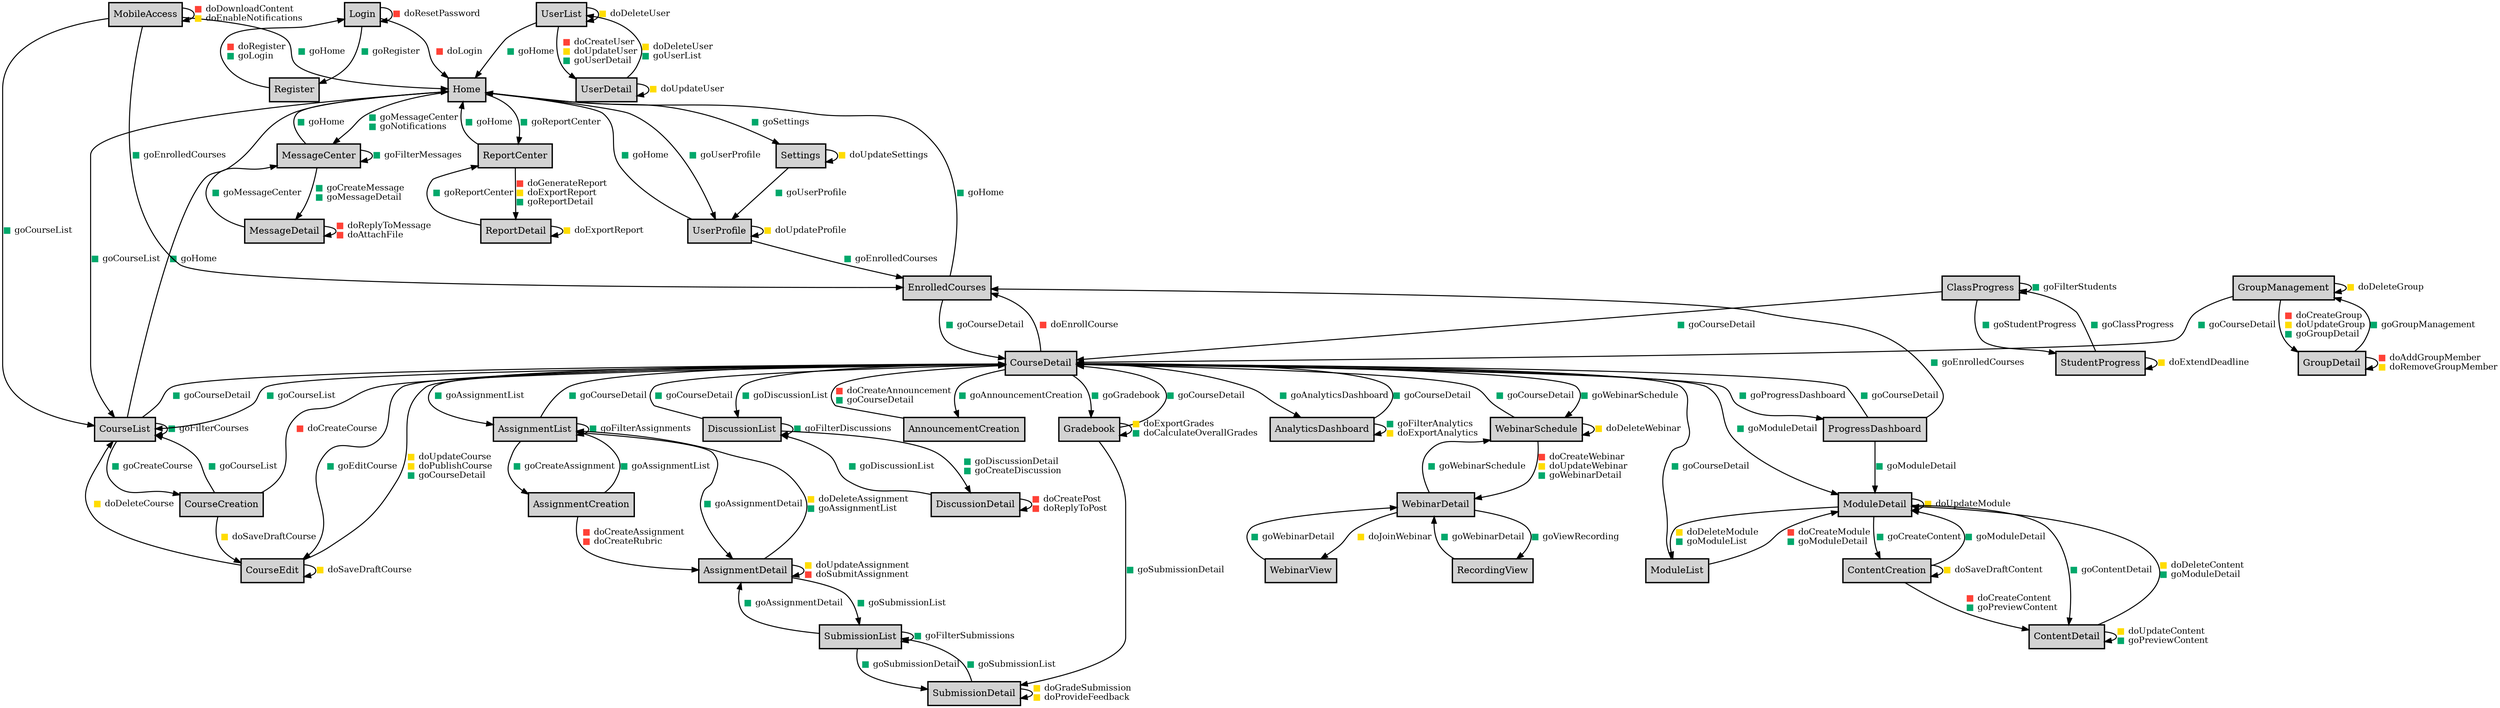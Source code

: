 digraph application_state_diagram {
  graph [
    labelloc="t";
    fontname="Helvetica"
  ];
  node [shape = box, style = "bold,filled" fillcolor="lightgray", margin="0.3,0.1"];

    Home [margin=0.1, label="Home", shape=box, URL="#Home" target="_parent"]
    Login [margin=0.1, label="Login", shape=box, URL="#Login" target="_parent"]
    Register [margin=0.1, label="Register", shape=box, URL="#Register" target="_parent"]
    UserProfile [margin=0.1, label="UserProfile", shape=box, URL="#UserProfile" target="_parent"]
    UserList [margin=0.1, label="UserList", shape=box, URL="#UserList" target="_parent"]
    UserDetail [margin=0.1, label="UserDetail", shape=box, URL="#UserDetail" target="_parent"]
    CourseList [margin=0.1, label="CourseList", shape=box, URL="#CourseList" target="_parent"]
    CourseDetail [margin=0.1, label="CourseDetail", shape=box, URL="#CourseDetail" target="_parent"]
    CourseCreation [margin=0.1, label="CourseCreation", shape=box, URL="#CourseCreation" target="_parent"]
    CourseEdit [margin=0.1, label="CourseEdit", shape=box, URL="#CourseEdit" target="_parent"]
    ModuleList [margin=0.1, label="ModuleList", shape=box, URL="#ModuleList" target="_parent"]
    ModuleDetail [margin=0.1, label="ModuleDetail", shape=box, URL="#ModuleDetail" target="_parent"]
    ContentCreation [margin=0.1, label="ContentCreation", shape=box, URL="#ContentCreation" target="_parent"]
    ContentDetail [margin=0.1, label="ContentDetail", shape=box, URL="#ContentDetail" target="_parent"]
    EnrolledCourses [margin=0.1, label="EnrolledCourses", shape=box, URL="#EnrolledCourses" target="_parent"]
    ProgressDashboard [margin=0.1, label="ProgressDashboard", shape=box, URL="#ProgressDashboard" target="_parent"]
    ClassProgress [margin=0.1, label="ClassProgress", shape=box, URL="#ClassProgress" target="_parent"]
    StudentProgress [margin=0.1, label="StudentProgress", shape=box, URL="#StudentProgress" target="_parent"]
    AssignmentList [margin=0.1, label="AssignmentList", shape=box, URL="#AssignmentList" target="_parent"]
    AssignmentCreation [margin=0.1, label="AssignmentCreation", shape=box, URL="#AssignmentCreation" target="_parent"]
    AssignmentDetail [margin=0.1, label="AssignmentDetail", shape=box, URL="#AssignmentDetail" target="_parent"]
    SubmissionList [margin=0.1, label="SubmissionList", shape=box, URL="#SubmissionList" target="_parent"]
    SubmissionDetail [margin=0.1, label="SubmissionDetail", shape=box, URL="#SubmissionDetail" target="_parent"]
    Gradebook [margin=0.1, label="Gradebook", shape=box, URL="#Gradebook" target="_parent"]
    DiscussionList [margin=0.1, label="DiscussionList", shape=box, URL="#DiscussionList" target="_parent"]
    DiscussionDetail [margin=0.1, label="DiscussionDetail", shape=box, URL="#DiscussionDetail" target="_parent"]
    AnnouncementCreation [margin=0.1, label="AnnouncementCreation", shape=box, URL="#AnnouncementCreation" target="_parent"]
    MessageCenter [margin=0.1, label="MessageCenter", shape=box, URL="#MessageCenter" target="_parent"]
    MessageDetail [margin=0.1, label="MessageDetail", shape=box, URL="#MessageDetail" target="_parent"]
    GroupManagement [margin=0.1, label="GroupManagement", shape=box, URL="#GroupManagement" target="_parent"]
    GroupDetail [margin=0.1, label="GroupDetail", shape=box, URL="#GroupDetail" target="_parent"]
    WebinarSchedule [margin=0.1, label="WebinarSchedule", shape=box, URL="#WebinarSchedule" target="_parent"]
    WebinarDetail [margin=0.1, label="WebinarDetail", shape=box, URL="#WebinarDetail" target="_parent"]
    AnalyticsDashboard [margin=0.1, label="AnalyticsDashboard", shape=box, URL="#AnalyticsDashboard" target="_parent"]
    ReportCenter [margin=0.1, label="ReportCenter", shape=box, URL="#ReportCenter" target="_parent"]
    ReportDetail [margin=0.1, label="ReportDetail", shape=box, URL="#ReportDetail" target="_parent"]
    Settings [margin=0.1, label="Settings", shape=box, URL="#Settings" target="_parent"]
    WebinarView [margin=0.1, label="WebinarView", shape=box, URL="#WebinarView" target="_parent"]
    RecordingView [margin=0.1, label="RecordingView", shape=box, URL="#RecordingView" target="_parent"]
    MobileAccess [margin=0.1, label="MobileAccess", shape=box, URL="#MobileAccess" target="_parent"]

    Home -> CourseList [label=<<table border="0" cellborder="0" cellspacing="0" cellpadding="0"><tr><td valign="middle" href="#goCourseList" tooltip="View Course List (safe)"><font color="#00A86B">■</font> goCourseList</td></tr></table>> URL="#goCourseList" target="_parent" fontsize=13 class="goCourseList" penwidth=1.5];
    Home -> UserProfile [label=<<table border="0" cellborder="0" cellspacing="0" cellpadding="0"><tr><td valign="middle" href="#goUserProfile" tooltip="View User Profile (safe)"><font color="#00A86B">■</font> goUserProfile</td></tr></table>> URL="#goUserProfile" target="_parent" fontsize=13 class="goUserProfile" penwidth=1.5];
    Home -> MessageCenter [label=<<table border="0" cellborder="0" cellspacing="0" cellpadding="0"><tr><td valign="middle" align="left" href="#goMessageCenter" tooltip="Go to Message Center (safe)"><font color="#00A86B">■</font> goMessageCenter</td></tr><tr><td valign="middle" align="left" href="#goNotifications" tooltip="View Notifications (safe)"><font color="#00A86B">■</font> goNotifications</td></tr></table>> URL="#goMessageCenter" target="_parent" fontsize=13 class="goMessageCenter" penwidth=1.5];
    Home -> Settings [label=<<table border="0" cellborder="0" cellspacing="0" cellpadding="0"><tr><td valign="middle" href="#goSettings" tooltip="Go to Settings Page (safe)"><font color="#00A86B">■</font> goSettings</td></tr></table>> URL="#goSettings" target="_parent" fontsize=13 class="goSettings" penwidth=1.5];
    Home -> ReportCenter [label=<<table border="0" cellborder="0" cellspacing="0" cellpadding="0"><tr><td valign="middle" href="#goReportCenter" tooltip="Go to Report Center (safe)"><font color="#00A86B">■</font> goReportCenter</td></tr></table>> URL="#goReportCenter" target="_parent" fontsize=13 class="goReportCenter" penwidth=1.5];
    Login -> Home [label=<<table border="0" cellborder="0" cellspacing="0" cellpadding="0"><tr><td valign="middle" href="#doLogin" tooltip="Login to System (unsafe)"><font color="#FF4136">■</font> doLogin</td></tr></table>> URL="#doLogin" target="_parent" fontsize=13 class="doLogin" penwidth=1.5];
    Login -> Register [label=<<table border="0" cellborder="0" cellspacing="0" cellpadding="0"><tr><td valign="middle" href="#goRegister" tooltip="Go to Registration Page (safe)"><font color="#00A86B">■</font> goRegister</td></tr></table>> URL="#goRegister" target="_parent" fontsize=13 class="goRegister" penwidth=1.5];
    Login -> Login [label=<<table border="0" cellborder="0" cellspacing="0" cellpadding="0"><tr><td valign="middle" href="#doResetPassword" tooltip="Reset Password (unsafe)"><font color="#FF4136">■</font> doResetPassword</td></tr></table>> URL="#doResetPassword" target="_parent" fontsize=13 class="doResetPassword" penwidth=1.5];
    Register -> Login [label=<<table border="0" cellborder="0" cellspacing="0" cellpadding="0"><tr><td valign="middle" align="left" href="#doRegister" tooltip="Register New User (unsafe)"><font color="#FF4136">■</font> doRegister</td></tr><tr><td valign="middle" align="left" href="#goLogin" tooltip="Go to Login Page (safe)"><font color="#00A86B">■</font> goLogin</td></tr></table>> URL="#doRegister" target="_parent" fontsize=13 class="doRegister" penwidth=1.5];
    UserProfile -> UserProfile [label=<<table border="0" cellborder="0" cellspacing="0" cellpadding="0"><tr><td valign="middle" href="#doUpdateProfile" tooltip="Update User Profile (idempotent)"><font color="#FFDC00">■</font> doUpdateProfile</td></tr></table>> URL="#doUpdateProfile" target="_parent" fontsize=13 class="doUpdateProfile" penwidth=1.5];
    UserProfile -> Home [label=<<table border="0" cellborder="0" cellspacing="0" cellpadding="0"><tr><td valign="middle" href="#goHome" tooltip="Go to Home Page (safe)"><font color="#00A86B">■</font> goHome</td></tr></table>> URL="#goHome" target="_parent" fontsize=13 class="goHome" penwidth=1.5];
    UserProfile -> EnrolledCourses [label=<<table border="0" cellborder="0" cellspacing="0" cellpadding="0"><tr><td valign="middle" href="#goEnrolledCourses" tooltip="View Enrolled Courses (safe)"><font color="#00A86B">■</font> goEnrolledCourses</td></tr></table>> URL="#goEnrolledCourses" target="_parent" fontsize=13 class="goEnrolledCourses" penwidth=1.5];
    UserList -> UserDetail [label=<<table border="0" cellborder="0" cellspacing="0" cellpadding="0"><tr><td valign="middle" align="left" href="#doCreateUser" tooltip="Create User (unsafe)"><font color="#FF4136">■</font> doCreateUser</td></tr><tr><td valign="middle" align="left" href="#doUpdateUser" tooltip="Update User (idempotent)"><font color="#FFDC00">■</font> doUpdateUser</td></tr><tr><td valign="middle" align="left" href="#goUserDetail" tooltip="View User Details (safe)"><font color="#00A86B">■</font> goUserDetail</td></tr></table>> URL="#doCreateUser" target="_parent" fontsize=13 class="doCreateUser" penwidth=1.5];
    UserList -> UserList [label=<<table border="0" cellborder="0" cellspacing="0" cellpadding="0"><tr><td valign="middle" href="#doDeleteUser" tooltip="Delete User (idempotent)"><font color="#FFDC00">■</font> doDeleteUser</td></tr></table>> URL="#doDeleteUser" target="_parent" fontsize=13 class="doDeleteUser" penwidth=1.5];
    UserList -> Home [label=<<table border="0" cellborder="0" cellspacing="0" cellpadding="0"><tr><td valign="middle" href="#goHome" tooltip="Go to Home Page (safe)"><font color="#00A86B">■</font> goHome</td></tr></table>> URL="#goHome" target="_parent" fontsize=13 class="goHome" penwidth=1.5];
    UserDetail -> UserDetail [label=<<table border="0" cellborder="0" cellspacing="0" cellpadding="0"><tr><td valign="middle" href="#doUpdateUser" tooltip="Update User (idempotent)"><font color="#FFDC00">■</font> doUpdateUser</td></tr></table>> URL="#doUpdateUser" target="_parent" fontsize=13 class="doUpdateUser" penwidth=1.5];
    UserDetail -> UserList [label=<<table border="0" cellborder="0" cellspacing="0" cellpadding="0"><tr><td valign="middle" align="left" href="#doDeleteUser" tooltip="Delete User (idempotent)"><font color="#FFDC00">■</font> doDeleteUser</td></tr><tr><td valign="middle" align="left" href="#goUserList" tooltip="View User List (safe)"><font color="#00A86B">■</font> goUserList</td></tr></table>> URL="#doDeleteUser" target="_parent" fontsize=13 class="doDeleteUser" penwidth=1.5];
    CourseList -> CourseList [label=<<table border="0" cellborder="0" cellspacing="0" cellpadding="0"><tr><td valign="middle" href="#goFilterCourses" tooltip="Filter Course List (safe)"><font color="#00A86B">■</font> goFilterCourses</td></tr></table>> URL="#goFilterCourses" target="_parent" fontsize=13 class="goFilterCourses" penwidth=1.5];
    CourseList -> CourseDetail [label=<<table border="0" cellborder="0" cellspacing="0" cellpadding="0"><tr><td valign="middle" href="#goCourseDetail" tooltip="View Course Details (safe)"><font color="#00A86B">■</font> goCourseDetail</td></tr></table>> URL="#goCourseDetail" target="_parent" fontsize=13 class="goCourseDetail" penwidth=1.5];
    CourseList -> CourseCreation [label=<<table border="0" cellborder="0" cellspacing="0" cellpadding="0"><tr><td valign="middle" href="#goCreateCourse" tooltip="Go to Course Creation (safe)"><font color="#00A86B">■</font> goCreateCourse</td></tr></table>> URL="#goCreateCourse" target="_parent" fontsize=13 class="goCreateCourse" penwidth=1.5];
    CourseList -> Home [label=<<table border="0" cellborder="0" cellspacing="0" cellpadding="0"><tr><td valign="middle" href="#goHome" tooltip="Go to Home Page (safe)"><font color="#00A86B">■</font> goHome</td></tr></table>> URL="#goHome" target="_parent" fontsize=13 class="goHome" penwidth=1.5];
    CourseDetail -> EnrolledCourses [label=<<table border="0" cellborder="0" cellspacing="0" cellpadding="0"><tr><td valign="middle" href="#doEnrollCourse" tooltip="Enroll in Course (unsafe)"><font color="#FF4136">■</font> doEnrollCourse</td></tr></table>> URL="#doEnrollCourse" target="_parent" fontsize=13 class="doEnrollCourse" penwidth=1.5];
    CourseDetail -> ModuleDetail [label=<<table border="0" cellborder="0" cellspacing="0" cellpadding="0"><tr><td valign="middle" href="#goModuleDetail" tooltip="View Module Details (safe)"><font color="#00A86B">■</font> goModuleDetail</td></tr></table>> URL="#goModuleDetail" target="_parent" fontsize=13 class="goModuleDetail" penwidth=1.5];
    CourseDetail -> AssignmentList [label=<<table border="0" cellborder="0" cellspacing="0" cellpadding="0"><tr><td valign="middle" href="#goAssignmentList" tooltip="View Assignment List (safe)"><font color="#00A86B">■</font> goAssignmentList</td></tr></table>> URL="#goAssignmentList" target="_parent" fontsize=13 class="goAssignmentList" penwidth=1.5];
    CourseDetail -> DiscussionList [label=<<table border="0" cellborder="0" cellspacing="0" cellpadding="0"><tr><td valign="middle" href="#goDiscussionList" tooltip="View Discussion List (safe)"><font color="#00A86B">■</font> goDiscussionList</td></tr></table>> URL="#goDiscussionList" target="_parent" fontsize=13 class="goDiscussionList" penwidth=1.5];
    CourseDetail -> CourseEdit [label=<<table border="0" cellborder="0" cellspacing="0" cellpadding="0"><tr><td valign="middle" href="#goEditCourse" tooltip="Go to Course Edit (safe)"><font color="#00A86B">■</font> goEditCourse</td></tr></table>> URL="#goEditCourse" target="_parent" fontsize=13 class="goEditCourse" penwidth=1.5];
    CourseDetail -> CourseList [label=<<table border="0" cellborder="0" cellspacing="0" cellpadding="0"><tr><td valign="middle" href="#goCourseList" tooltip="View Course List (safe)"><font color="#00A86B">■</font> goCourseList</td></tr></table>> URL="#goCourseList" target="_parent" fontsize=13 class="goCourseList" penwidth=1.5];
    CourseDetail -> ProgressDashboard [label=<<table border="0" cellborder="0" cellspacing="0" cellpadding="0"><tr><td valign="middle" href="#goProgressDashboard" tooltip="Go to Progress Dashboard (safe)"><font color="#00A86B">■</font> goProgressDashboard</td></tr></table>> URL="#goProgressDashboard" target="_parent" fontsize=13 class="goProgressDashboard" penwidth=1.5];
    CourseDetail -> WebinarSchedule [label=<<table border="0" cellborder="0" cellspacing="0" cellpadding="0"><tr><td valign="middle" href="#goWebinarSchedule" tooltip="View Webinar Schedule (safe)"><font color="#00A86B">■</font> goWebinarSchedule</td></tr></table>> URL="#goWebinarSchedule" target="_parent" fontsize=13 class="goWebinarSchedule" penwidth=1.5];
    CourseDetail -> AnalyticsDashboard [label=<<table border="0" cellborder="0" cellspacing="0" cellpadding="0"><tr><td valign="middle" href="#goAnalyticsDashboard" tooltip="Go to Analytics Dashboard (safe)"><font color="#00A86B">■</font> goAnalyticsDashboard</td></tr></table>> URL="#goAnalyticsDashboard" target="_parent" fontsize=13 class="goAnalyticsDashboard" penwidth=1.5];
    CourseDetail -> AnnouncementCreation [label=<<table border="0" cellborder="0" cellspacing="0" cellpadding="0"><tr><td valign="middle" href="#goAnnouncementCreation" tooltip="Go to Announcement Creation (safe)"><font color="#00A86B">■</font> goAnnouncementCreation</td></tr></table>> URL="#goAnnouncementCreation" target="_parent" fontsize=13 class="goAnnouncementCreation" penwidth=1.5];
    CourseDetail -> Gradebook [label=<<table border="0" cellborder="0" cellspacing="0" cellpadding="0"><tr><td valign="middle" href="#goGradebook" tooltip="Go to Gradebook (safe)"><font color="#00A86B">■</font> goGradebook</td></tr></table>> URL="#goGradebook" target="_parent" fontsize=13 class="goGradebook" penwidth=1.5];
    CourseCreation -> CourseDetail [label=<<table border="0" cellborder="0" cellspacing="0" cellpadding="0"><tr><td valign="middle" href="#doCreateCourse" tooltip="Create New Course (unsafe)"><font color="#FF4136">■</font> doCreateCourse</td></tr></table>> URL="#doCreateCourse" target="_parent" fontsize=13 class="doCreateCourse" penwidth=1.5];
    CourseCreation -> CourseEdit [label=<<table border="0" cellborder="0" cellspacing="0" cellpadding="0"><tr><td valign="middle" href="#doSaveDraftCourse" tooltip="Save Course as Draft (idempotent)"><font color="#FFDC00">■</font> doSaveDraftCourse</td></tr></table>> URL="#doSaveDraftCourse" target="_parent" fontsize=13 class="doSaveDraftCourse" penwidth=1.5];
    CourseCreation -> CourseList [label=<<table border="0" cellborder="0" cellspacing="0" cellpadding="0"><tr><td valign="middle" href="#goCourseList" tooltip="View Course List (safe)"><font color="#00A86B">■</font> goCourseList</td></tr></table>> URL="#goCourseList" target="_parent" fontsize=13 class="goCourseList" penwidth=1.5];
    CourseEdit -> CourseDetail [label=<<table border="0" cellborder="0" cellspacing="0" cellpadding="0"><tr><td valign="middle" align="left" href="#doUpdateCourse" tooltip="Update Course (idempotent)"><font color="#FFDC00">■</font> doUpdateCourse</td></tr><tr><td valign="middle" align="left" href="#doPublishCourse" tooltip="Publish Course (idempotent)"><font color="#FFDC00">■</font> doPublishCourse</td></tr><tr><td valign="middle" align="left" href="#goCourseDetail" tooltip="View Course Details (safe)"><font color="#00A86B">■</font> goCourseDetail</td></tr></table>> URL="#doUpdateCourse" target="_parent" fontsize=13 class="doUpdateCourse" penwidth=1.5];
    CourseEdit -> CourseList [label=<<table border="0" cellborder="0" cellspacing="0" cellpadding="0"><tr><td valign="middle" href="#doDeleteCourse" tooltip="Delete Course (idempotent)"><font color="#FFDC00">■</font> doDeleteCourse</td></tr></table>> URL="#doDeleteCourse" target="_parent" fontsize=13 class="doDeleteCourse" penwidth=1.5];
    CourseEdit -> CourseEdit [label=<<table border="0" cellborder="0" cellspacing="0" cellpadding="0"><tr><td valign="middle" href="#doSaveDraftCourse" tooltip="Save Course as Draft (idempotent)"><font color="#FFDC00">■</font> doSaveDraftCourse</td></tr></table>> URL="#doSaveDraftCourse" target="_parent" fontsize=13 class="doSaveDraftCourse" penwidth=1.5];
    ModuleList -> ModuleDetail [label=<<table border="0" cellborder="0" cellspacing="0" cellpadding="0"><tr><td valign="middle" align="left" href="#doCreateModule" tooltip="Create Course Module (unsafe)"><font color="#FF4136">■</font> doCreateModule</td></tr><tr><td valign="middle" align="left" href="#goModuleDetail" tooltip="View Module Details (safe)"><font color="#00A86B">■</font> goModuleDetail</td></tr></table>> URL="#doCreateModule" target="_parent" fontsize=13 class="doCreateModule" penwidth=1.5];
    ModuleList -> CourseDetail [label=<<table border="0" cellborder="0" cellspacing="0" cellpadding="0"><tr><td valign="middle" href="#goCourseDetail" tooltip="View Course Details (safe)"><font color="#00A86B">■</font> goCourseDetail</td></tr></table>> URL="#goCourseDetail" target="_parent" fontsize=13 class="goCourseDetail" penwidth=1.5];
    ModuleDetail -> ModuleDetail [label=<<table border="0" cellborder="0" cellspacing="0" cellpadding="0"><tr><td valign="middle" href="#doUpdateModule" tooltip="Update Module (idempotent)"><font color="#FFDC00">■</font> doUpdateModule</td></tr></table>> URL="#doUpdateModule" target="_parent" fontsize=13 class="doUpdateModule" penwidth=1.5];
    ModuleDetail -> ModuleList [label=<<table border="0" cellborder="0" cellspacing="0" cellpadding="0"><tr><td valign="middle" align="left" href="#doDeleteModule" tooltip="Delete Module (idempotent)"><font color="#FFDC00">■</font> doDeleteModule</td></tr><tr><td valign="middle" align="left" href="#goModuleList" tooltip="View Module List (safe)"><font color="#00A86B">■</font> goModuleList</td></tr></table>> URL="#doDeleteModule" target="_parent" fontsize=13 class="doDeleteModule" penwidth=1.5];
    ModuleDetail -> ContentDetail [label=<<table border="0" cellborder="0" cellspacing="0" cellpadding="0"><tr><td valign="middle" href="#goContentDetail" tooltip="View Content Details (safe)"><font color="#00A86B">■</font> goContentDetail</td></tr></table>> URL="#goContentDetail" target="_parent" fontsize=13 class="goContentDetail" penwidth=1.5];
    ModuleDetail -> ContentCreation [label=<<table border="0" cellborder="0" cellspacing="0" cellpadding="0"><tr><td valign="middle" href="#goCreateContent" tooltip="Go to Content Creation (safe)"><font color="#00A86B">■</font> goCreateContent</td></tr></table>> URL="#goCreateContent" target="_parent" fontsize=13 class="goCreateContent" penwidth=1.5];
    ContentCreation -> ContentDetail [label=<<table border="0" cellborder="0" cellspacing="0" cellpadding="0"><tr><td valign="middle" align="left" href="#doCreateContent" tooltip="Create Content (unsafe)"><font color="#FF4136">■</font> doCreateContent</td></tr><tr><td valign="middle" align="left" href="#goPreviewContent" tooltip="Preview Content (safe)"><font color="#00A86B">■</font> goPreviewContent</td></tr></table>> URL="#doCreateContent" target="_parent" fontsize=13 class="doCreateContent" penwidth=1.5];
    ContentCreation -> ContentCreation [label=<<table border="0" cellborder="0" cellspacing="0" cellpadding="0"><tr><td valign="middle" href="#doSaveDraftContent" tooltip="Save Content as Draft (idempotent)"><font color="#FFDC00">■</font> doSaveDraftContent</td></tr></table>> URL="#doSaveDraftContent" target="_parent" fontsize=13 class="doSaveDraftContent" penwidth=1.5];
    ContentCreation -> ModuleDetail [label=<<table border="0" cellborder="0" cellspacing="0" cellpadding="0"><tr><td valign="middle" href="#goModuleDetail" tooltip="View Module Details (safe)"><font color="#00A86B">■</font> goModuleDetail</td></tr></table>> URL="#goModuleDetail" target="_parent" fontsize=13 class="goModuleDetail" penwidth=1.5];
    ContentDetail -> ContentDetail [label=<<table border="0" cellborder="0" cellspacing="0" cellpadding="0"><tr><td valign="middle" align="left" href="#doUpdateContent" tooltip="Update Content (idempotent)"><font color="#FFDC00">■</font> doUpdateContent</td></tr><tr><td valign="middle" align="left" href="#goPreviewContent" tooltip="Preview Content (safe)"><font color="#00A86B">■</font> goPreviewContent</td></tr></table>> URL="#doUpdateContent" target="_parent" fontsize=13 class="doUpdateContent" penwidth=1.5];
    ContentDetail -> ModuleDetail [label=<<table border="0" cellborder="0" cellspacing="0" cellpadding="0"><tr><td valign="middle" align="left" href="#doDeleteContent" tooltip="Delete Content (idempotent)"><font color="#FFDC00">■</font> doDeleteContent</td></tr><tr><td valign="middle" align="left" href="#goModuleDetail" tooltip="View Module Details (safe)"><font color="#00A86B">■</font> goModuleDetail</td></tr></table>> URL="#doDeleteContent" target="_parent" fontsize=13 class="doDeleteContent" penwidth=1.5];
    EnrolledCourses -> CourseDetail [label=<<table border="0" cellborder="0" cellspacing="0" cellpadding="0"><tr><td valign="middle" href="#goCourseDetail" tooltip="View Course Details (safe)"><font color="#00A86B">■</font> goCourseDetail</td></tr></table>> URL="#goCourseDetail" target="_parent" fontsize=13 class="goCourseDetail" penwidth=1.5];
    EnrolledCourses -> Home [label=<<table border="0" cellborder="0" cellspacing="0" cellpadding="0"><tr><td valign="middle" href="#goHome" tooltip="Go to Home Page (safe)"><font color="#00A86B">■</font> goHome</td></tr></table>> URL="#goHome" target="_parent" fontsize=13 class="goHome" penwidth=1.5];
    ProgressDashboard -> CourseDetail [label=<<table border="0" cellborder="0" cellspacing="0" cellpadding="0"><tr><td valign="middle" href="#goCourseDetail" tooltip="View Course Details (safe)"><font color="#00A86B">■</font> goCourseDetail</td></tr></table>> URL="#goCourseDetail" target="_parent" fontsize=13 class="goCourseDetail" penwidth=1.5];
    ProgressDashboard -> ModuleDetail [label=<<table border="0" cellborder="0" cellspacing="0" cellpadding="0"><tr><td valign="middle" href="#goModuleDetail" tooltip="View Module Details (safe)"><font color="#00A86B">■</font> goModuleDetail</td></tr></table>> URL="#goModuleDetail" target="_parent" fontsize=13 class="goModuleDetail" penwidth=1.5];
    ProgressDashboard -> EnrolledCourses [label=<<table border="0" cellborder="0" cellspacing="0" cellpadding="0"><tr><td valign="middle" href="#goEnrolledCourses" tooltip="View Enrolled Courses (safe)"><font color="#00A86B">■</font> goEnrolledCourses</td></tr></table>> URL="#goEnrolledCourses" target="_parent" fontsize=13 class="goEnrolledCourses" penwidth=1.5];
    ClassProgress -> ClassProgress [label=<<table border="0" cellborder="0" cellspacing="0" cellpadding="0"><tr><td valign="middle" href="#goFilterStudents" tooltip="Filter Student List (safe)"><font color="#00A86B">■</font> goFilterStudents</td></tr></table>> URL="#goFilterStudents" target="_parent" fontsize=13 class="goFilterStudents" penwidth=1.5];
    ClassProgress -> StudentProgress [label=<<table border="0" cellborder="0" cellspacing="0" cellpadding="0"><tr><td valign="middle" href="#goStudentProgress" tooltip="View Student Progress (safe)"><font color="#00A86B">■</font> goStudentProgress</td></tr></table>> URL="#goStudentProgress" target="_parent" fontsize=13 class="goStudentProgress" penwidth=1.5];
    ClassProgress -> CourseDetail [label=<<table border="0" cellborder="0" cellspacing="0" cellpadding="0"><tr><td valign="middle" href="#goCourseDetail" tooltip="View Course Details (safe)"><font color="#00A86B">■</font> goCourseDetail</td></tr></table>> URL="#goCourseDetail" target="_parent" fontsize=13 class="goCourseDetail" penwidth=1.5];
    StudentProgress -> StudentProgress [label=<<table border="0" cellborder="0" cellspacing="0" cellpadding="0"><tr><td valign="middle" href="#doExtendDeadline" tooltip="Extend Deadline (idempotent)"><font color="#FFDC00">■</font> doExtendDeadline</td></tr></table>> URL="#doExtendDeadline" target="_parent" fontsize=13 class="doExtendDeadline" penwidth=1.5];
    StudentProgress -> ClassProgress [label=<<table border="0" cellborder="0" cellspacing="0" cellpadding="0"><tr><td valign="middle" href="#goClassProgress" tooltip="View Class Progress (safe)"><font color="#00A86B">■</font> goClassProgress</td></tr></table>> URL="#goClassProgress" target="_parent" fontsize=13 class="goClassProgress" penwidth=1.5];
    AssignmentList -> AssignmentList [label=<<table border="0" cellborder="0" cellspacing="0" cellpadding="0"><tr><td valign="middle" href="#goFilterAssignments" tooltip="Filter Assignment List (safe)"><font color="#00A86B">■</font> goFilterAssignments</td></tr></table>> URL="#goFilterAssignments" target="_parent" fontsize=13 class="goFilterAssignments" penwidth=1.5];
    AssignmentList -> AssignmentDetail [label=<<table border="0" cellborder="0" cellspacing="0" cellpadding="0"><tr><td valign="middle" href="#goAssignmentDetail" tooltip="View Assignment Details (safe)"><font color="#00A86B">■</font> goAssignmentDetail</td></tr></table>> URL="#goAssignmentDetail" target="_parent" fontsize=13 class="goAssignmentDetail" penwidth=1.5];
    AssignmentList -> AssignmentCreation [label=<<table border="0" cellborder="0" cellspacing="0" cellpadding="0"><tr><td valign="middle" href="#goCreateAssignment" tooltip="Go to Assignment Creation (safe)"><font color="#00A86B">■</font> goCreateAssignment</td></tr></table>> URL="#goCreateAssignment" target="_parent" fontsize=13 class="goCreateAssignment" penwidth=1.5];
    AssignmentList -> CourseDetail [label=<<table border="0" cellborder="0" cellspacing="0" cellpadding="0"><tr><td valign="middle" href="#goCourseDetail" tooltip="View Course Details (safe)"><font color="#00A86B">■</font> goCourseDetail</td></tr></table>> URL="#goCourseDetail" target="_parent" fontsize=13 class="goCourseDetail" penwidth=1.5];
    AssignmentCreation -> AssignmentDetail [label=<<table border="0" cellborder="0" cellspacing="0" cellpadding="0"><tr><td valign="middle" align="left" href="#doCreateAssignment" tooltip="Create Assignment (unsafe)"><font color="#FF4136">■</font> doCreateAssignment</td></tr><tr><td valign="middle" align="left" href="#doCreateRubric" tooltip="Create Grading Rubric (unsafe)"><font color="#FF4136">■</font> doCreateRubric</td></tr></table>> URL="#doCreateAssignment" target="_parent" fontsize=13 class="doCreateAssignment" penwidth=1.5];
    AssignmentCreation -> AssignmentList [label=<<table border="0" cellborder="0" cellspacing="0" cellpadding="0"><tr><td valign="middle" href="#goAssignmentList" tooltip="View Assignment List (safe)"><font color="#00A86B">■</font> goAssignmentList</td></tr></table>> URL="#goAssignmentList" target="_parent" fontsize=13 class="goAssignmentList" penwidth=1.5];
    AssignmentDetail -> AssignmentDetail [label=<<table border="0" cellborder="0" cellspacing="0" cellpadding="0"><tr><td valign="middle" align="left" href="#doUpdateAssignment" tooltip="Update Assignment (idempotent)"><font color="#FFDC00">■</font> doUpdateAssignment</td></tr><tr><td valign="middle" align="left" href="#doSubmitAssignment" tooltip="Submit Assignment (unsafe)"><font color="#FF4136">■</font> doSubmitAssignment</td></tr></table>> URL="#doUpdateAssignment" target="_parent" fontsize=13 class="doUpdateAssignment" penwidth=1.5];
    AssignmentDetail -> AssignmentList [label=<<table border="0" cellborder="0" cellspacing="0" cellpadding="0"><tr><td valign="middle" align="left" href="#doDeleteAssignment" tooltip="Delete Assignment (idempotent)"><font color="#FFDC00">■</font> doDeleteAssignment</td></tr><tr><td valign="middle" align="left" href="#goAssignmentList" tooltip="View Assignment List (safe)"><font color="#00A86B">■</font> goAssignmentList</td></tr></table>> URL="#doDeleteAssignment" target="_parent" fontsize=13 class="doDeleteAssignment" penwidth=1.5];
    AssignmentDetail -> SubmissionList [label=<<table border="0" cellborder="0" cellspacing="0" cellpadding="0"><tr><td valign="middle" href="#goSubmissionList" tooltip="View Submission List (safe)"><font color="#00A86B">■</font> goSubmissionList</td></tr></table>> URL="#goSubmissionList" target="_parent" fontsize=13 class="goSubmissionList" penwidth=1.5];
    SubmissionList -> SubmissionList [label=<<table border="0" cellborder="0" cellspacing="0" cellpadding="0"><tr><td valign="middle" href="#goFilterSubmissions" tooltip="Filter Submission List (safe)"><font color="#00A86B">■</font> goFilterSubmissions</td></tr></table>> URL="#goFilterSubmissions" target="_parent" fontsize=13 class="goFilterSubmissions" penwidth=1.5];
    SubmissionList -> SubmissionDetail [label=<<table border="0" cellborder="0" cellspacing="0" cellpadding="0"><tr><td valign="middle" href="#goSubmissionDetail" tooltip="View Submission Details (safe)"><font color="#00A86B">■</font> goSubmissionDetail</td></tr></table>> URL="#goSubmissionDetail" target="_parent" fontsize=13 class="goSubmissionDetail" penwidth=1.5];
    SubmissionList -> AssignmentDetail [label=<<table border="0" cellborder="0" cellspacing="0" cellpadding="0"><tr><td valign="middle" href="#goAssignmentDetail" tooltip="View Assignment Details (safe)"><font color="#00A86B">■</font> goAssignmentDetail</td></tr></table>> URL="#goAssignmentDetail" target="_parent" fontsize=13 class="goAssignmentDetail" penwidth=1.5];
    SubmissionDetail -> SubmissionDetail [label=<<table border="0" cellborder="0" cellspacing="0" cellpadding="0"><tr><td valign="middle" align="left" href="#doGradeSubmission" tooltip="Grade Submission (idempotent)"><font color="#FFDC00">■</font> doGradeSubmission</td></tr><tr><td valign="middle" align="left" href="#doProvideFeedback" tooltip="Provide Feedback (idempotent)"><font color="#FFDC00">■</font> doProvideFeedback</td></tr></table>> URL="#doGradeSubmission" target="_parent" fontsize=13 class="doGradeSubmission" penwidth=1.5];
    SubmissionDetail -> SubmissionList [label=<<table border="0" cellborder="0" cellspacing="0" cellpadding="0"><tr><td valign="middle" href="#goSubmissionList" tooltip="View Submission List (safe)"><font color="#00A86B">■</font> goSubmissionList</td></tr></table>> URL="#goSubmissionList" target="_parent" fontsize=13 class="goSubmissionList" penwidth=1.5];
    Gradebook -> Gradebook [label=<<table border="0" cellborder="0" cellspacing="0" cellpadding="0"><tr><td valign="middle" align="left" href="#doExportGrades" tooltip="Export Grades (idempotent)"><font color="#FFDC00">■</font> doExportGrades</td></tr><tr><td valign="middle" align="left" href="#doCalculateOverallGrades" tooltip="Calculate Overall Grades (safe)"><font color="#00A86B">■</font> doCalculateOverallGrades</td></tr></table>> URL="#doExportGrades" target="_parent" fontsize=13 class="doExportGrades" penwidth=1.5];
    Gradebook -> SubmissionDetail [label=<<table border="0" cellborder="0" cellspacing="0" cellpadding="0"><tr><td valign="middle" href="#goSubmissionDetail" tooltip="View Submission Details (safe)"><font color="#00A86B">■</font> goSubmissionDetail</td></tr></table>> URL="#goSubmissionDetail" target="_parent" fontsize=13 class="goSubmissionDetail" penwidth=1.5];
    Gradebook -> CourseDetail [label=<<table border="0" cellborder="0" cellspacing="0" cellpadding="0"><tr><td valign="middle" href="#goCourseDetail" tooltip="View Course Details (safe)"><font color="#00A86B">■</font> goCourseDetail</td></tr></table>> URL="#goCourseDetail" target="_parent" fontsize=13 class="goCourseDetail" penwidth=1.5];
    DiscussionList -> DiscussionList [label=<<table border="0" cellborder="0" cellspacing="0" cellpadding="0"><tr><td valign="middle" href="#goFilterDiscussions" tooltip="Filter Discussion List (safe)"><font color="#00A86B">■</font> goFilterDiscussions</td></tr></table>> URL="#goFilterDiscussions" target="_parent" fontsize=13 class="goFilterDiscussions" penwidth=1.5];
    DiscussionList -> DiscussionDetail [label=<<table border="0" cellborder="0" cellspacing="0" cellpadding="0"><tr><td valign="middle" align="left" href="#goDiscussionDetail" tooltip="View Discussion Details (safe)"><font color="#00A86B">■</font> goDiscussionDetail</td></tr><tr><td valign="middle" align="left" href="#goCreateDiscussion" tooltip="Go to Discussion Creation (safe)"><font color="#00A86B">■</font> goCreateDiscussion</td></tr></table>> URL="#goDiscussionDetail" target="_parent" fontsize=13 class="goDiscussionDetail" penwidth=1.5];
    DiscussionList -> CourseDetail [label=<<table border="0" cellborder="0" cellspacing="0" cellpadding="0"><tr><td valign="middle" href="#goCourseDetail" tooltip="View Course Details (safe)"><font color="#00A86B">■</font> goCourseDetail</td></tr></table>> URL="#goCourseDetail" target="_parent" fontsize=13 class="goCourseDetail" penwidth=1.5];
    DiscussionDetail -> DiscussionDetail [label=<<table border="0" cellborder="0" cellspacing="0" cellpadding="0"><tr><td valign="middle" align="left" href="#doCreatePost" tooltip="Create Discussion Post (unsafe)"><font color="#FF4136">■</font> doCreatePost</td></tr><tr><td valign="middle" align="left" href="#doReplyToPost" tooltip="Reply to Post (unsafe)"><font color="#FF4136">■</font> doReplyToPost</td></tr></table>> URL="#doCreatePost" target="_parent" fontsize=13 class="doCreatePost" penwidth=1.5];
    DiscussionDetail -> DiscussionList [label=<<table border="0" cellborder="0" cellspacing="0" cellpadding="0"><tr><td valign="middle" href="#goDiscussionList" tooltip="View Discussion List (safe)"><font color="#00A86B">■</font> goDiscussionList</td></tr></table>> URL="#goDiscussionList" target="_parent" fontsize=13 class="goDiscussionList" penwidth=1.5];
    AnnouncementCreation -> CourseDetail [label=<<table border="0" cellborder="0" cellspacing="0" cellpadding="0"><tr><td valign="middle" align="left" href="#doCreateAnnouncement" tooltip="Create Announcement (unsafe)"><font color="#FF4136">■</font> doCreateAnnouncement</td></tr><tr><td valign="middle" align="left" href="#goCourseDetail" tooltip="View Course Details (safe)"><font color="#00A86B">■</font> goCourseDetail</td></tr></table>> URL="#doCreateAnnouncement" target="_parent" fontsize=13 class="doCreateAnnouncement" penwidth=1.5];
    MessageCenter -> MessageCenter [label=<<table border="0" cellborder="0" cellspacing="0" cellpadding="0"><tr><td valign="middle" href="#goFilterMessages" tooltip="Filter Messages (safe)"><font color="#00A86B">■</font> goFilterMessages</td></tr></table>> URL="#goFilterMessages" target="_parent" fontsize=13 class="goFilterMessages" penwidth=1.5];
    MessageCenter -> MessageDetail [label=<<table border="0" cellborder="0" cellspacing="0" cellpadding="0"><tr><td valign="middle" align="left" href="#goCreateMessage" tooltip="Go to Create Message (safe)"><font color="#00A86B">■</font> goCreateMessage</td></tr><tr><td valign="middle" align="left" href="#goMessageDetail" tooltip="View Message Details (safe)"><font color="#00A86B">■</font> goMessageDetail</td></tr></table>> URL="#goCreateMessage" target="_parent" fontsize=13 class="goCreateMessage" penwidth=1.5];
    MessageCenter -> Home [label=<<table border="0" cellborder="0" cellspacing="0" cellpadding="0"><tr><td valign="middle" href="#goHome" tooltip="Go to Home Page (safe)"><font color="#00A86B">■</font> goHome</td></tr></table>> URL="#goHome" target="_parent" fontsize=13 class="goHome" penwidth=1.5];
    MessageDetail -> MessageDetail [label=<<table border="0" cellborder="0" cellspacing="0" cellpadding="0"><tr><td valign="middle" align="left" href="#doReplyToMessage" tooltip="Reply to Message (unsafe)"><font color="#FF4136">■</font> doReplyToMessage</td></tr><tr><td valign="middle" align="left" href="#doAttachFile" tooltip="Attach File to Message (unsafe)"><font color="#FF4136">■</font> doAttachFile</td></tr></table>> URL="#doReplyToMessage" target="_parent" fontsize=13 class="doReplyToMessage" penwidth=1.5];
    MessageDetail -> MessageCenter [label=<<table border="0" cellborder="0" cellspacing="0" cellpadding="0"><tr><td valign="middle" href="#goMessageCenter" tooltip="Go to Message Center (safe)"><font color="#00A86B">■</font> goMessageCenter</td></tr></table>> URL="#goMessageCenter" target="_parent" fontsize=13 class="goMessageCenter" penwidth=1.5];
    GroupManagement -> GroupDetail [label=<<table border="0" cellborder="0" cellspacing="0" cellpadding="0"><tr><td valign="middle" align="left" href="#doCreateGroup" tooltip="Create Student Group (unsafe)"><font color="#FF4136">■</font> doCreateGroup</td></tr><tr><td valign="middle" align="left" href="#doUpdateGroup" tooltip="Update Group (idempotent)"><font color="#FFDC00">■</font> doUpdateGroup</td></tr><tr><td valign="middle" align="left" href="#goGroupDetail" tooltip="View Group Details (safe)"><font color="#00A86B">■</font> goGroupDetail</td></tr></table>> URL="#doCreateGroup" target="_parent" fontsize=13 class="doCreateGroup" penwidth=1.5];
    GroupManagement -> GroupManagement [label=<<table border="0" cellborder="0" cellspacing="0" cellpadding="0"><tr><td valign="middle" href="#doDeleteGroup" tooltip="Delete Group (idempotent)"><font color="#FFDC00">■</font> doDeleteGroup</td></tr></table>> URL="#doDeleteGroup" target="_parent" fontsize=13 class="doDeleteGroup" penwidth=1.5];
    GroupManagement -> CourseDetail [label=<<table border="0" cellborder="0" cellspacing="0" cellpadding="0"><tr><td valign="middle" href="#goCourseDetail" tooltip="View Course Details (safe)"><font color="#00A86B">■</font> goCourseDetail</td></tr></table>> URL="#goCourseDetail" target="_parent" fontsize=13 class="goCourseDetail" penwidth=1.5];
    GroupDetail -> GroupDetail [label=<<table border="0" cellborder="0" cellspacing="0" cellpadding="0"><tr><td valign="middle" align="left" href="#doAddGroupMember" tooltip="Add Group Member (unsafe)"><font color="#FF4136">■</font> doAddGroupMember</td></tr><tr><td valign="middle" align="left" href="#doRemoveGroupMember" tooltip="Remove Group Member (idempotent)"><font color="#FFDC00">■</font> doRemoveGroupMember</td></tr></table>> URL="#doAddGroupMember" target="_parent" fontsize=13 class="doAddGroupMember" penwidth=1.5];
    GroupDetail -> GroupManagement [label=<<table border="0" cellborder="0" cellspacing="0" cellpadding="0"><tr><td valign="middle" href="#goGroupManagement" tooltip="Go to Group Management (safe)"><font color="#00A86B">■</font> goGroupManagement</td></tr></table>> URL="#goGroupManagement" target="_parent" fontsize=13 class="goGroupManagement" penwidth=1.5];
    WebinarSchedule -> WebinarDetail [label=<<table border="0" cellborder="0" cellspacing="0" cellpadding="0"><tr><td valign="middle" align="left" href="#doCreateWebinar" tooltip="Create Webinar (unsafe)"><font color="#FF4136">■</font> doCreateWebinar</td></tr><tr><td valign="middle" align="left" href="#doUpdateWebinar" tooltip="Update Webinar (idempotent)"><font color="#FFDC00">■</font> doUpdateWebinar</td></tr><tr><td valign="middle" align="left" href="#goWebinarDetail" tooltip="View Webinar Details (safe)"><font color="#00A86B">■</font> goWebinarDetail</td></tr></table>> URL="#doCreateWebinar" target="_parent" fontsize=13 class="doCreateWebinar" penwidth=1.5];
    WebinarSchedule -> WebinarSchedule [label=<<table border="0" cellborder="0" cellspacing="0" cellpadding="0"><tr><td valign="middle" href="#doDeleteWebinar" tooltip="Delete Webinar (idempotent)"><font color="#FFDC00">■</font> doDeleteWebinar</td></tr></table>> URL="#doDeleteWebinar" target="_parent" fontsize=13 class="doDeleteWebinar" penwidth=1.5];
    WebinarSchedule -> CourseDetail [label=<<table border="0" cellborder="0" cellspacing="0" cellpadding="0"><tr><td valign="middle" href="#goCourseDetail" tooltip="View Course Details (safe)"><font color="#00A86B">■</font> goCourseDetail</td></tr></table>> URL="#goCourseDetail" target="_parent" fontsize=13 class="goCourseDetail" penwidth=1.5];
    WebinarDetail -> WebinarView [label=<<table border="0" cellborder="0" cellspacing="0" cellpadding="0"><tr><td valign="middle" href="#doJoinWebinar" tooltip="Join Webinar (idempotent)"><font color="#FFDC00">■</font> doJoinWebinar</td></tr></table>> URL="#doJoinWebinar" target="_parent" fontsize=13 class="doJoinWebinar" penwidth=1.5];
    WebinarDetail -> RecordingView [label=<<table border="0" cellborder="0" cellspacing="0" cellpadding="0"><tr><td valign="middle" href="#goViewRecording" tooltip="View Webinar Recording (safe)"><font color="#00A86B">■</font> goViewRecording</td></tr></table>> URL="#goViewRecording" target="_parent" fontsize=13 class="goViewRecording" penwidth=1.5];
    WebinarDetail -> WebinarSchedule [label=<<table border="0" cellborder="0" cellspacing="0" cellpadding="0"><tr><td valign="middle" href="#goWebinarSchedule" tooltip="View Webinar Schedule (safe)"><font color="#00A86B">■</font> goWebinarSchedule</td></tr></table>> URL="#goWebinarSchedule" target="_parent" fontsize=13 class="goWebinarSchedule" penwidth=1.5];
    AnalyticsDashboard -> AnalyticsDashboard [label=<<table border="0" cellborder="0" cellspacing="0" cellpadding="0"><tr><td valign="middle" align="left" href="#goFilterAnalytics" tooltip="Filter Analytics Data (safe)"><font color="#00A86B">■</font> goFilterAnalytics</td></tr><tr><td valign="middle" align="left" href="#doExportAnalytics" tooltip="Export Analytics Data (idempotent)"><font color="#FFDC00">■</font> doExportAnalytics</td></tr></table>> URL="#goFilterAnalytics" target="_parent" fontsize=13 class="goFilterAnalytics" penwidth=1.5];
    AnalyticsDashboard -> CourseDetail [label=<<table border="0" cellborder="0" cellspacing="0" cellpadding="0"><tr><td valign="middle" href="#goCourseDetail" tooltip="View Course Details (safe)"><font color="#00A86B">■</font> goCourseDetail</td></tr></table>> URL="#goCourseDetail" target="_parent" fontsize=13 class="goCourseDetail" penwidth=1.5];
    ReportCenter -> ReportDetail [label=<<table border="0" cellborder="0" cellspacing="0" cellpadding="0"><tr><td valign="middle" align="left" href="#doGenerateReport" tooltip="Generate System Report (unsafe)"><font color="#FF4136">■</font> doGenerateReport</td></tr><tr><td valign="middle" align="left" href="#doExportReport" tooltip="Export Report Data (idempotent)"><font color="#FFDC00">■</font> doExportReport</td></tr><tr><td valign="middle" align="left" href="#goReportDetail" tooltip="Go to Report Detail (safe)"><font color="#00A86B">■</font> goReportDetail</td></tr></table>> URL="#doGenerateReport" target="_parent" fontsize=13 class="doGenerateReport" penwidth=1.5];
    ReportCenter -> Home [label=<<table border="0" cellborder="0" cellspacing="0" cellpadding="0"><tr><td valign="middle" href="#goHome" tooltip="Go to Home Page (safe)"><font color="#00A86B">■</font> goHome</td></tr></table>> URL="#goHome" target="_parent" fontsize=13 class="goHome" penwidth=1.5];
    ReportDetail -> ReportDetail [label=<<table border="0" cellborder="0" cellspacing="0" cellpadding="0"><tr><td valign="middle" href="#doExportReport" tooltip="Export Report Data (idempotent)"><font color="#FFDC00">■</font> doExportReport</td></tr></table>> URL="#doExportReport" target="_parent" fontsize=13 class="doExportReport" penwidth=1.5];
    ReportDetail -> ReportCenter [label=<<table border="0" cellborder="0" cellspacing="0" cellpadding="0"><tr><td valign="middle" href="#goReportCenter" tooltip="Go to Report Center (safe)"><font color="#00A86B">■</font> goReportCenter</td></tr></table>> URL="#goReportCenter" target="_parent" fontsize=13 class="goReportCenter" penwidth=1.5];
    Settings -> Settings [label=<<table border="0" cellborder="0" cellspacing="0" cellpadding="0"><tr><td valign="middle" href="#doUpdateSettings" tooltip="Update Settings (idempotent)"><font color="#FFDC00">■</font> doUpdateSettings</td></tr></table>> URL="#doUpdateSettings" target="_parent" fontsize=13 class="doUpdateSettings" penwidth=1.5];
    Settings -> UserProfile [label=<<table border="0" cellborder="0" cellspacing="0" cellpadding="0"><tr><td valign="middle" href="#goUserProfile" tooltip="View User Profile (safe)"><font color="#00A86B">■</font> goUserProfile</td></tr></table>> URL="#goUserProfile" target="_parent" fontsize=13 class="goUserProfile" penwidth=1.5];
    WebinarView -> WebinarDetail [label=<<table border="0" cellborder="0" cellspacing="0" cellpadding="0"><tr><td valign="middle" href="#goWebinarDetail" tooltip="View Webinar Details (safe)"><font color="#00A86B">■</font> goWebinarDetail</td></tr></table>> URL="#goWebinarDetail" target="_parent" fontsize=13 class="goWebinarDetail" penwidth=1.5];
    RecordingView -> WebinarDetail [label=<<table border="0" cellborder="0" cellspacing="0" cellpadding="0"><tr><td valign="middle" href="#goWebinarDetail" tooltip="View Webinar Details (safe)"><font color="#00A86B">■</font> goWebinarDetail</td></tr></table>> URL="#goWebinarDetail" target="_parent" fontsize=13 class="goWebinarDetail" penwidth=1.5];
    MobileAccess -> MobileAccess [label=<<table border="0" cellborder="0" cellspacing="0" cellpadding="0"><tr><td valign="middle" align="left" href="#doDownloadContent" tooltip="Download Content for Offline Access (unsafe)"><font color="#FF4136">■</font> doDownloadContent</td></tr><tr><td valign="middle" align="left" href="#doEnableNotifications" tooltip="Enable Mobile Notifications (idempotent)"><font color="#FFDC00">■</font> doEnableNotifications</td></tr></table>> URL="#doDownloadContent" target="_parent" fontsize=13 class="doDownloadContent" penwidth=1.5];
    MobileAccess -> Home [label=<<table border="0" cellborder="0" cellspacing="0" cellpadding="0"><tr><td valign="middle" href="#goHome" tooltip="Go to Home Page (safe)"><font color="#00A86B">■</font> goHome</td></tr></table>> URL="#goHome" target="_parent" fontsize=13 class="goHome" penwidth=1.5];
    MobileAccess -> CourseList [label=<<table border="0" cellborder="0" cellspacing="0" cellpadding="0"><tr><td valign="middle" href="#goCourseList" tooltip="View Course List (safe)"><font color="#00A86B">■</font> goCourseList</td></tr></table>> URL="#goCourseList" target="_parent" fontsize=13 class="goCourseList" penwidth=1.5];
    MobileAccess -> EnrolledCourses [label=<<table border="0" cellborder="0" cellspacing="0" cellpadding="0"><tr><td valign="middle" href="#goEnrolledCourses" tooltip="View Enrolled Courses (safe)"><font color="#00A86B">■</font> goEnrolledCourses</td></tr></table>> URL="#goEnrolledCourses" target="_parent" fontsize=13 class="goEnrolledCourses" penwidth=1.5];

    Home [label="Home" URL="#Home" target="_parent"]
    CourseList [label="CourseList" URL="#CourseList" target="_parent"]
    UserProfile [label="UserProfile" URL="#UserProfile" target="_parent"]
    MessageCenter [label="MessageCenter" URL="#MessageCenter" target="_parent"]
    Settings [label="Settings" URL="#Settings" target="_parent"]
    ReportCenter [label="ReportCenter" URL="#ReportCenter" target="_parent"]
    Login [label="Login" URL="#Login" target="_parent"]
    Register [label="Register" URL="#Register" target="_parent"]
    EnrolledCourses [label="EnrolledCourses" URL="#EnrolledCourses" target="_parent"]
    UserList [label="UserList" URL="#UserList" target="_parent"]
    UserDetail [label="UserDetail" URL="#UserDetail" target="_parent"]
    CourseDetail [label="CourseDetail" URL="#CourseDetail" target="_parent"]
    CourseCreation [label="CourseCreation" URL="#CourseCreation" target="_parent"]
    ModuleDetail [label="ModuleDetail" URL="#ModuleDetail" target="_parent"]
    AssignmentList [label="AssignmentList" URL="#AssignmentList" target="_parent"]
    DiscussionList [label="DiscussionList" URL="#DiscussionList" target="_parent"]
    CourseEdit [label="CourseEdit" URL="#CourseEdit" target="_parent"]
    ProgressDashboard [label="ProgressDashboard" URL="#ProgressDashboard" target="_parent"]
    WebinarSchedule [label="WebinarSchedule" URL="#WebinarSchedule" target="_parent"]
    AnalyticsDashboard [label="AnalyticsDashboard" URL="#AnalyticsDashboard" target="_parent"]
    AnnouncementCreation [label="AnnouncementCreation" URL="#AnnouncementCreation" target="_parent"]
    Gradebook [label="Gradebook" URL="#Gradebook" target="_parent"]
    ModuleList [label="ModuleList" URL="#ModuleList" target="_parent"]
    ContentDetail [label="ContentDetail" URL="#ContentDetail" target="_parent"]
    ContentCreation [label="ContentCreation" URL="#ContentCreation" target="_parent"]
    ClassProgress [label="ClassProgress" URL="#ClassProgress" target="_parent"]
    StudentProgress [label="StudentProgress" URL="#StudentProgress" target="_parent"]
    AssignmentDetail [label="AssignmentDetail" URL="#AssignmentDetail" target="_parent"]
    AssignmentCreation [label="AssignmentCreation" URL="#AssignmentCreation" target="_parent"]
    SubmissionList [label="SubmissionList" URL="#SubmissionList" target="_parent"]
    SubmissionDetail [label="SubmissionDetail" URL="#SubmissionDetail" target="_parent"]
    DiscussionDetail [label="DiscussionDetail" URL="#DiscussionDetail" target="_parent"]
    MessageDetail [label="MessageDetail" URL="#MessageDetail" target="_parent"]
    GroupManagement [label="GroupManagement" URL="#GroupManagement" target="_parent"]
    GroupDetail [label="GroupDetail" URL="#GroupDetail" target="_parent"]
    WebinarDetail [label="WebinarDetail" URL="#WebinarDetail" target="_parent"]
    WebinarView [label="WebinarView" URL="#WebinarView" target="_parent"]
    RecordingView [label="RecordingView" URL="#RecordingView" target="_parent"]
    ReportDetail [label="ReportDetail" URL="#ReportDetail" target="_parent"]
    MobileAccess [label="MobileAccess" URL="#MobileAccess" target="_parent"]

}